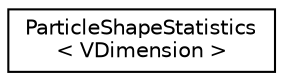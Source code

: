 digraph "Graphical Class Hierarchy"
{
  edge [fontname="Helvetica",fontsize="10",labelfontname="Helvetica",labelfontsize="10"];
  node [fontname="Helvetica",fontsize="10",shape=record];
  rankdir="LR";
  Node1 [label="ParticleShapeStatistics\l\< VDimension \>",height=0.2,width=0.4,color="black", fillcolor="white", style="filled",URL="$class_particle_shape_statistics.html"];
}
